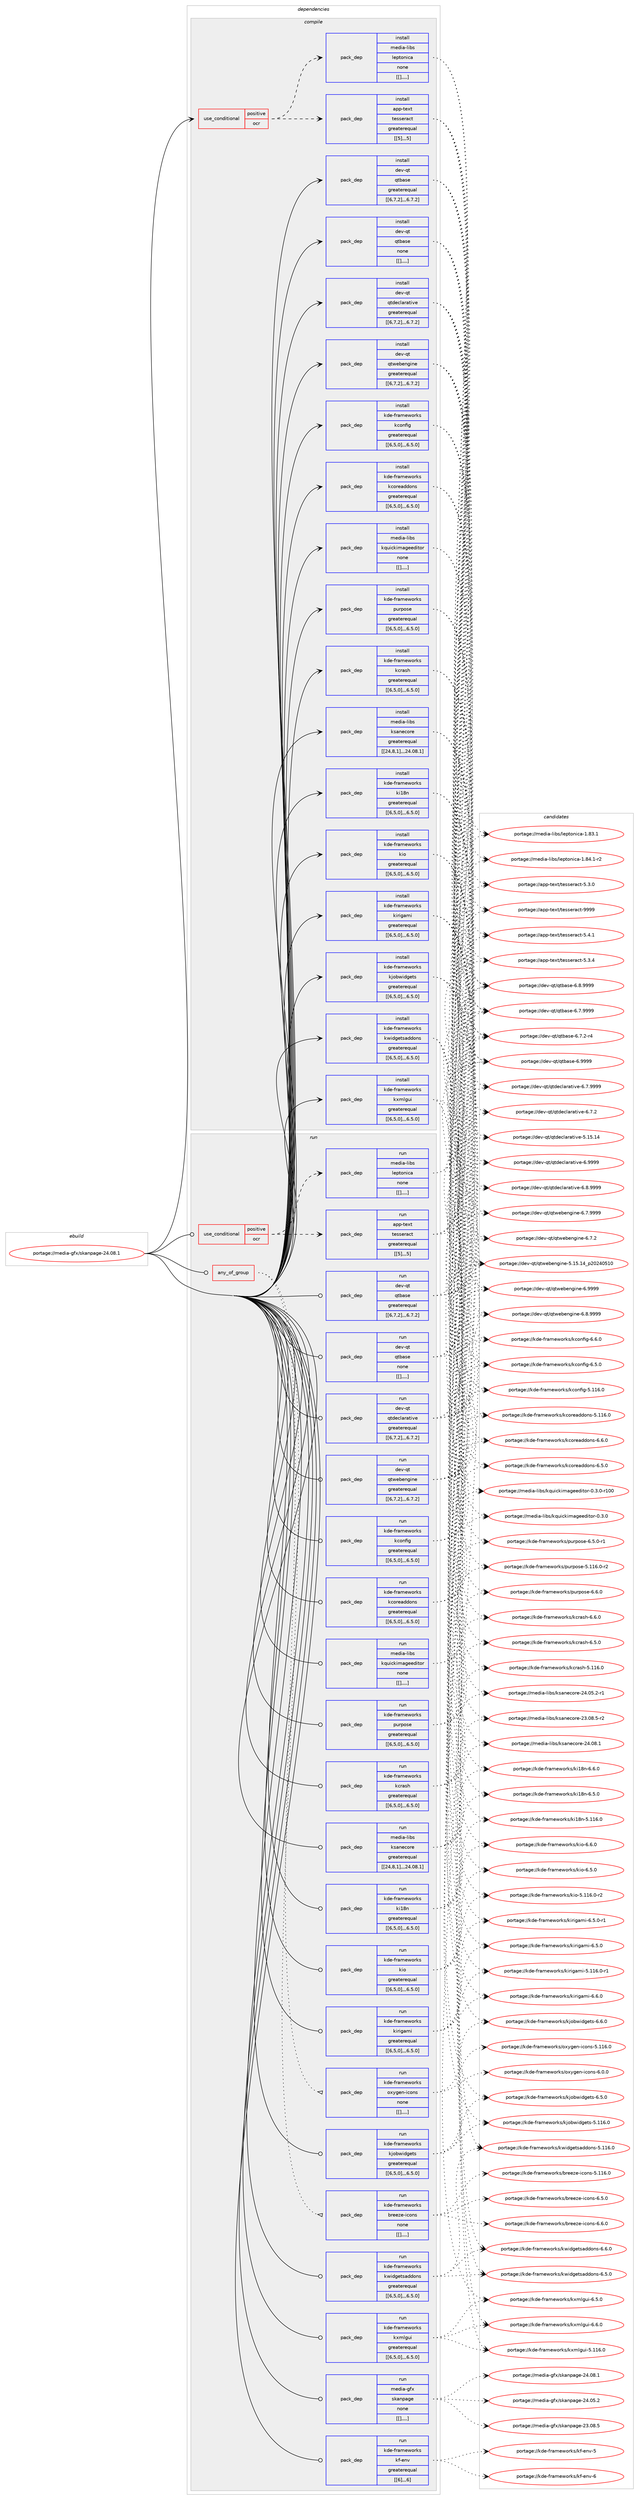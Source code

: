 digraph prolog {

# *************
# Graph options
# *************

newrank=true;
concentrate=true;
compound=true;
graph [rankdir=LR,fontname=Helvetica,fontsize=10,ranksep=1.5];#, ranksep=2.5, nodesep=0.2];
edge  [arrowhead=vee];
node  [fontname=Helvetica,fontsize=10];

# **********
# The ebuild
# **********

subgraph cluster_leftcol {
color=gray;
label=<<i>ebuild</i>>;
id [label="portage://media-gfx/skanpage-24.08.1", color=red, width=4, href="../media-gfx/skanpage-24.08.1.svg"];
}

# ****************
# The dependencies
# ****************

subgraph cluster_midcol {
color=gray;
label=<<i>dependencies</i>>;
subgraph cluster_compile {
fillcolor="#eeeeee";
style=filled;
label=<<i>compile</i>>;
subgraph cond77222 {
dependency309651 [label=<<TABLE BORDER="0" CELLBORDER="1" CELLSPACING="0" CELLPADDING="4"><TR><TD ROWSPAN="3" CELLPADDING="10">use_conditional</TD></TR><TR><TD>positive</TD></TR><TR><TD>ocr</TD></TR></TABLE>>, shape=none, color=red];
subgraph pack229910 {
dependency309652 [label=<<TABLE BORDER="0" CELLBORDER="1" CELLSPACING="0" CELLPADDING="4" WIDTH="220"><TR><TD ROWSPAN="6" CELLPADDING="30">pack_dep</TD></TR><TR><TD WIDTH="110">install</TD></TR><TR><TD>app-text</TD></TR><TR><TD>tesseract</TD></TR><TR><TD>greaterequal</TD></TR><TR><TD>[[5],,,5]</TD></TR></TABLE>>, shape=none, color=blue];
}
dependency309651:e -> dependency309652:w [weight=20,style="dashed",arrowhead="vee"];
subgraph pack229911 {
dependency309653 [label=<<TABLE BORDER="0" CELLBORDER="1" CELLSPACING="0" CELLPADDING="4" WIDTH="220"><TR><TD ROWSPAN="6" CELLPADDING="30">pack_dep</TD></TR><TR><TD WIDTH="110">install</TD></TR><TR><TD>media-libs</TD></TR><TR><TD>leptonica</TD></TR><TR><TD>none</TD></TR><TR><TD>[[],,,,]</TD></TR></TABLE>>, shape=none, color=blue];
}
dependency309651:e -> dependency309653:w [weight=20,style="dashed",arrowhead="vee"];
}
id:e -> dependency309651:w [weight=20,style="solid",arrowhead="vee"];
subgraph pack229912 {
dependency309654 [label=<<TABLE BORDER="0" CELLBORDER="1" CELLSPACING="0" CELLPADDING="4" WIDTH="220"><TR><TD ROWSPAN="6" CELLPADDING="30">pack_dep</TD></TR><TR><TD WIDTH="110">install</TD></TR><TR><TD>dev-qt</TD></TR><TR><TD>qtbase</TD></TR><TR><TD>greaterequal</TD></TR><TR><TD>[[6,7,2],,,6.7.2]</TD></TR></TABLE>>, shape=none, color=blue];
}
id:e -> dependency309654:w [weight=20,style="solid",arrowhead="vee"];
subgraph pack229913 {
dependency309655 [label=<<TABLE BORDER="0" CELLBORDER="1" CELLSPACING="0" CELLPADDING="4" WIDTH="220"><TR><TD ROWSPAN="6" CELLPADDING="30">pack_dep</TD></TR><TR><TD WIDTH="110">install</TD></TR><TR><TD>dev-qt</TD></TR><TR><TD>qtbase</TD></TR><TR><TD>none</TD></TR><TR><TD>[[],,,,]</TD></TR></TABLE>>, shape=none, color=blue];
}
id:e -> dependency309655:w [weight=20,style="solid",arrowhead="vee"];
subgraph pack229914 {
dependency309656 [label=<<TABLE BORDER="0" CELLBORDER="1" CELLSPACING="0" CELLPADDING="4" WIDTH="220"><TR><TD ROWSPAN="6" CELLPADDING="30">pack_dep</TD></TR><TR><TD WIDTH="110">install</TD></TR><TR><TD>dev-qt</TD></TR><TR><TD>qtdeclarative</TD></TR><TR><TD>greaterequal</TD></TR><TR><TD>[[6,7,2],,,6.7.2]</TD></TR></TABLE>>, shape=none, color=blue];
}
id:e -> dependency309656:w [weight=20,style="solid",arrowhead="vee"];
subgraph pack229915 {
dependency309657 [label=<<TABLE BORDER="0" CELLBORDER="1" CELLSPACING="0" CELLPADDING="4" WIDTH="220"><TR><TD ROWSPAN="6" CELLPADDING="30">pack_dep</TD></TR><TR><TD WIDTH="110">install</TD></TR><TR><TD>dev-qt</TD></TR><TR><TD>qtwebengine</TD></TR><TR><TD>greaterequal</TD></TR><TR><TD>[[6,7,2],,,6.7.2]</TD></TR></TABLE>>, shape=none, color=blue];
}
id:e -> dependency309657:w [weight=20,style="solid",arrowhead="vee"];
subgraph pack229916 {
dependency309658 [label=<<TABLE BORDER="0" CELLBORDER="1" CELLSPACING="0" CELLPADDING="4" WIDTH="220"><TR><TD ROWSPAN="6" CELLPADDING="30">pack_dep</TD></TR><TR><TD WIDTH="110">install</TD></TR><TR><TD>kde-frameworks</TD></TR><TR><TD>kconfig</TD></TR><TR><TD>greaterequal</TD></TR><TR><TD>[[6,5,0],,,6.5.0]</TD></TR></TABLE>>, shape=none, color=blue];
}
id:e -> dependency309658:w [weight=20,style="solid",arrowhead="vee"];
subgraph pack229917 {
dependency309659 [label=<<TABLE BORDER="0" CELLBORDER="1" CELLSPACING="0" CELLPADDING="4" WIDTH="220"><TR><TD ROWSPAN="6" CELLPADDING="30">pack_dep</TD></TR><TR><TD WIDTH="110">install</TD></TR><TR><TD>kde-frameworks</TD></TR><TR><TD>kcoreaddons</TD></TR><TR><TD>greaterequal</TD></TR><TR><TD>[[6,5,0],,,6.5.0]</TD></TR></TABLE>>, shape=none, color=blue];
}
id:e -> dependency309659:w [weight=20,style="solid",arrowhead="vee"];
subgraph pack229918 {
dependency309660 [label=<<TABLE BORDER="0" CELLBORDER="1" CELLSPACING="0" CELLPADDING="4" WIDTH="220"><TR><TD ROWSPAN="6" CELLPADDING="30">pack_dep</TD></TR><TR><TD WIDTH="110">install</TD></TR><TR><TD>kde-frameworks</TD></TR><TR><TD>kcrash</TD></TR><TR><TD>greaterequal</TD></TR><TR><TD>[[6,5,0],,,6.5.0]</TD></TR></TABLE>>, shape=none, color=blue];
}
id:e -> dependency309660:w [weight=20,style="solid",arrowhead="vee"];
subgraph pack229919 {
dependency309661 [label=<<TABLE BORDER="0" CELLBORDER="1" CELLSPACING="0" CELLPADDING="4" WIDTH="220"><TR><TD ROWSPAN="6" CELLPADDING="30">pack_dep</TD></TR><TR><TD WIDTH="110">install</TD></TR><TR><TD>kde-frameworks</TD></TR><TR><TD>ki18n</TD></TR><TR><TD>greaterequal</TD></TR><TR><TD>[[6,5,0],,,6.5.0]</TD></TR></TABLE>>, shape=none, color=blue];
}
id:e -> dependency309661:w [weight=20,style="solid",arrowhead="vee"];
subgraph pack229920 {
dependency309662 [label=<<TABLE BORDER="0" CELLBORDER="1" CELLSPACING="0" CELLPADDING="4" WIDTH="220"><TR><TD ROWSPAN="6" CELLPADDING="30">pack_dep</TD></TR><TR><TD WIDTH="110">install</TD></TR><TR><TD>kde-frameworks</TD></TR><TR><TD>kio</TD></TR><TR><TD>greaterequal</TD></TR><TR><TD>[[6,5,0],,,6.5.0]</TD></TR></TABLE>>, shape=none, color=blue];
}
id:e -> dependency309662:w [weight=20,style="solid",arrowhead="vee"];
subgraph pack229921 {
dependency309663 [label=<<TABLE BORDER="0" CELLBORDER="1" CELLSPACING="0" CELLPADDING="4" WIDTH="220"><TR><TD ROWSPAN="6" CELLPADDING="30">pack_dep</TD></TR><TR><TD WIDTH="110">install</TD></TR><TR><TD>kde-frameworks</TD></TR><TR><TD>kirigami</TD></TR><TR><TD>greaterequal</TD></TR><TR><TD>[[6,5,0],,,6.5.0]</TD></TR></TABLE>>, shape=none, color=blue];
}
id:e -> dependency309663:w [weight=20,style="solid",arrowhead="vee"];
subgraph pack229922 {
dependency309664 [label=<<TABLE BORDER="0" CELLBORDER="1" CELLSPACING="0" CELLPADDING="4" WIDTH="220"><TR><TD ROWSPAN="6" CELLPADDING="30">pack_dep</TD></TR><TR><TD WIDTH="110">install</TD></TR><TR><TD>kde-frameworks</TD></TR><TR><TD>kjobwidgets</TD></TR><TR><TD>greaterequal</TD></TR><TR><TD>[[6,5,0],,,6.5.0]</TD></TR></TABLE>>, shape=none, color=blue];
}
id:e -> dependency309664:w [weight=20,style="solid",arrowhead="vee"];
subgraph pack229923 {
dependency309665 [label=<<TABLE BORDER="0" CELLBORDER="1" CELLSPACING="0" CELLPADDING="4" WIDTH="220"><TR><TD ROWSPAN="6" CELLPADDING="30">pack_dep</TD></TR><TR><TD WIDTH="110">install</TD></TR><TR><TD>kde-frameworks</TD></TR><TR><TD>kwidgetsaddons</TD></TR><TR><TD>greaterequal</TD></TR><TR><TD>[[6,5,0],,,6.5.0]</TD></TR></TABLE>>, shape=none, color=blue];
}
id:e -> dependency309665:w [weight=20,style="solid",arrowhead="vee"];
subgraph pack229924 {
dependency309666 [label=<<TABLE BORDER="0" CELLBORDER="1" CELLSPACING="0" CELLPADDING="4" WIDTH="220"><TR><TD ROWSPAN="6" CELLPADDING="30">pack_dep</TD></TR><TR><TD WIDTH="110">install</TD></TR><TR><TD>kde-frameworks</TD></TR><TR><TD>kxmlgui</TD></TR><TR><TD>greaterequal</TD></TR><TR><TD>[[6,5,0],,,6.5.0]</TD></TR></TABLE>>, shape=none, color=blue];
}
id:e -> dependency309666:w [weight=20,style="solid",arrowhead="vee"];
subgraph pack229925 {
dependency309667 [label=<<TABLE BORDER="0" CELLBORDER="1" CELLSPACING="0" CELLPADDING="4" WIDTH="220"><TR><TD ROWSPAN="6" CELLPADDING="30">pack_dep</TD></TR><TR><TD WIDTH="110">install</TD></TR><TR><TD>kde-frameworks</TD></TR><TR><TD>purpose</TD></TR><TR><TD>greaterequal</TD></TR><TR><TD>[[6,5,0],,,6.5.0]</TD></TR></TABLE>>, shape=none, color=blue];
}
id:e -> dependency309667:w [weight=20,style="solid",arrowhead="vee"];
subgraph pack229926 {
dependency309668 [label=<<TABLE BORDER="0" CELLBORDER="1" CELLSPACING="0" CELLPADDING="4" WIDTH="220"><TR><TD ROWSPAN="6" CELLPADDING="30">pack_dep</TD></TR><TR><TD WIDTH="110">install</TD></TR><TR><TD>media-libs</TD></TR><TR><TD>kquickimageeditor</TD></TR><TR><TD>none</TD></TR><TR><TD>[[],,,,]</TD></TR></TABLE>>, shape=none, color=blue];
}
id:e -> dependency309668:w [weight=20,style="solid",arrowhead="vee"];
subgraph pack229927 {
dependency309669 [label=<<TABLE BORDER="0" CELLBORDER="1" CELLSPACING="0" CELLPADDING="4" WIDTH="220"><TR><TD ROWSPAN="6" CELLPADDING="30">pack_dep</TD></TR><TR><TD WIDTH="110">install</TD></TR><TR><TD>media-libs</TD></TR><TR><TD>ksanecore</TD></TR><TR><TD>greaterequal</TD></TR><TR><TD>[[24,8,1],,,24.08.1]</TD></TR></TABLE>>, shape=none, color=blue];
}
id:e -> dependency309669:w [weight=20,style="solid",arrowhead="vee"];
}
subgraph cluster_compileandrun {
fillcolor="#eeeeee";
style=filled;
label=<<i>compile and run</i>>;
}
subgraph cluster_run {
fillcolor="#eeeeee";
style=filled;
label=<<i>run</i>>;
subgraph any2356 {
dependency309670 [label=<<TABLE BORDER="0" CELLBORDER="1" CELLSPACING="0" CELLPADDING="4"><TR><TD CELLPADDING="10">any_of_group</TD></TR></TABLE>>, shape=none, color=red];subgraph pack229928 {
dependency309671 [label=<<TABLE BORDER="0" CELLBORDER="1" CELLSPACING="0" CELLPADDING="4" WIDTH="220"><TR><TD ROWSPAN="6" CELLPADDING="30">pack_dep</TD></TR><TR><TD WIDTH="110">run</TD></TR><TR><TD>kde-frameworks</TD></TR><TR><TD>breeze-icons</TD></TR><TR><TD>none</TD></TR><TR><TD>[[],,,,]</TD></TR></TABLE>>, shape=none, color=blue];
}
dependency309670:e -> dependency309671:w [weight=20,style="dotted",arrowhead="oinv"];
subgraph pack229929 {
dependency309672 [label=<<TABLE BORDER="0" CELLBORDER="1" CELLSPACING="0" CELLPADDING="4" WIDTH="220"><TR><TD ROWSPAN="6" CELLPADDING="30">pack_dep</TD></TR><TR><TD WIDTH="110">run</TD></TR><TR><TD>kde-frameworks</TD></TR><TR><TD>oxygen-icons</TD></TR><TR><TD>none</TD></TR><TR><TD>[[],,,,]</TD></TR></TABLE>>, shape=none, color=blue];
}
dependency309670:e -> dependency309672:w [weight=20,style="dotted",arrowhead="oinv"];
}
id:e -> dependency309670:w [weight=20,style="solid",arrowhead="odot"];
subgraph cond77223 {
dependency309673 [label=<<TABLE BORDER="0" CELLBORDER="1" CELLSPACING="0" CELLPADDING="4"><TR><TD ROWSPAN="3" CELLPADDING="10">use_conditional</TD></TR><TR><TD>positive</TD></TR><TR><TD>ocr</TD></TR></TABLE>>, shape=none, color=red];
subgraph pack229930 {
dependency309674 [label=<<TABLE BORDER="0" CELLBORDER="1" CELLSPACING="0" CELLPADDING="4" WIDTH="220"><TR><TD ROWSPAN="6" CELLPADDING="30">pack_dep</TD></TR><TR><TD WIDTH="110">run</TD></TR><TR><TD>app-text</TD></TR><TR><TD>tesseract</TD></TR><TR><TD>greaterequal</TD></TR><TR><TD>[[5],,,5]</TD></TR></TABLE>>, shape=none, color=blue];
}
dependency309673:e -> dependency309674:w [weight=20,style="dashed",arrowhead="vee"];
subgraph pack229931 {
dependency309675 [label=<<TABLE BORDER="0" CELLBORDER="1" CELLSPACING="0" CELLPADDING="4" WIDTH="220"><TR><TD ROWSPAN="6" CELLPADDING="30">pack_dep</TD></TR><TR><TD WIDTH="110">run</TD></TR><TR><TD>media-libs</TD></TR><TR><TD>leptonica</TD></TR><TR><TD>none</TD></TR><TR><TD>[[],,,,]</TD></TR></TABLE>>, shape=none, color=blue];
}
dependency309673:e -> dependency309675:w [weight=20,style="dashed",arrowhead="vee"];
}
id:e -> dependency309673:w [weight=20,style="solid",arrowhead="odot"];
subgraph pack229932 {
dependency309676 [label=<<TABLE BORDER="0" CELLBORDER="1" CELLSPACING="0" CELLPADDING="4" WIDTH="220"><TR><TD ROWSPAN="6" CELLPADDING="30">pack_dep</TD></TR><TR><TD WIDTH="110">run</TD></TR><TR><TD>dev-qt</TD></TR><TR><TD>qtbase</TD></TR><TR><TD>greaterequal</TD></TR><TR><TD>[[6,7,2],,,6.7.2]</TD></TR></TABLE>>, shape=none, color=blue];
}
id:e -> dependency309676:w [weight=20,style="solid",arrowhead="odot"];
subgraph pack229933 {
dependency309677 [label=<<TABLE BORDER="0" CELLBORDER="1" CELLSPACING="0" CELLPADDING="4" WIDTH="220"><TR><TD ROWSPAN="6" CELLPADDING="30">pack_dep</TD></TR><TR><TD WIDTH="110">run</TD></TR><TR><TD>dev-qt</TD></TR><TR><TD>qtbase</TD></TR><TR><TD>none</TD></TR><TR><TD>[[],,,,]</TD></TR></TABLE>>, shape=none, color=blue];
}
id:e -> dependency309677:w [weight=20,style="solid",arrowhead="odot"];
subgraph pack229934 {
dependency309678 [label=<<TABLE BORDER="0" CELLBORDER="1" CELLSPACING="0" CELLPADDING="4" WIDTH="220"><TR><TD ROWSPAN="6" CELLPADDING="30">pack_dep</TD></TR><TR><TD WIDTH="110">run</TD></TR><TR><TD>dev-qt</TD></TR><TR><TD>qtdeclarative</TD></TR><TR><TD>greaterequal</TD></TR><TR><TD>[[6,7,2],,,6.7.2]</TD></TR></TABLE>>, shape=none, color=blue];
}
id:e -> dependency309678:w [weight=20,style="solid",arrowhead="odot"];
subgraph pack229935 {
dependency309679 [label=<<TABLE BORDER="0" CELLBORDER="1" CELLSPACING="0" CELLPADDING="4" WIDTH="220"><TR><TD ROWSPAN="6" CELLPADDING="30">pack_dep</TD></TR><TR><TD WIDTH="110">run</TD></TR><TR><TD>dev-qt</TD></TR><TR><TD>qtwebengine</TD></TR><TR><TD>greaterequal</TD></TR><TR><TD>[[6,7,2],,,6.7.2]</TD></TR></TABLE>>, shape=none, color=blue];
}
id:e -> dependency309679:w [weight=20,style="solid",arrowhead="odot"];
subgraph pack229936 {
dependency309680 [label=<<TABLE BORDER="0" CELLBORDER="1" CELLSPACING="0" CELLPADDING="4" WIDTH="220"><TR><TD ROWSPAN="6" CELLPADDING="30">pack_dep</TD></TR><TR><TD WIDTH="110">run</TD></TR><TR><TD>kde-frameworks</TD></TR><TR><TD>kconfig</TD></TR><TR><TD>greaterequal</TD></TR><TR><TD>[[6,5,0],,,6.5.0]</TD></TR></TABLE>>, shape=none, color=blue];
}
id:e -> dependency309680:w [weight=20,style="solid",arrowhead="odot"];
subgraph pack229937 {
dependency309681 [label=<<TABLE BORDER="0" CELLBORDER="1" CELLSPACING="0" CELLPADDING="4" WIDTH="220"><TR><TD ROWSPAN="6" CELLPADDING="30">pack_dep</TD></TR><TR><TD WIDTH="110">run</TD></TR><TR><TD>kde-frameworks</TD></TR><TR><TD>kcoreaddons</TD></TR><TR><TD>greaterequal</TD></TR><TR><TD>[[6,5,0],,,6.5.0]</TD></TR></TABLE>>, shape=none, color=blue];
}
id:e -> dependency309681:w [weight=20,style="solid",arrowhead="odot"];
subgraph pack229938 {
dependency309682 [label=<<TABLE BORDER="0" CELLBORDER="1" CELLSPACING="0" CELLPADDING="4" WIDTH="220"><TR><TD ROWSPAN="6" CELLPADDING="30">pack_dep</TD></TR><TR><TD WIDTH="110">run</TD></TR><TR><TD>kde-frameworks</TD></TR><TR><TD>kcrash</TD></TR><TR><TD>greaterequal</TD></TR><TR><TD>[[6,5,0],,,6.5.0]</TD></TR></TABLE>>, shape=none, color=blue];
}
id:e -> dependency309682:w [weight=20,style="solid",arrowhead="odot"];
subgraph pack229939 {
dependency309683 [label=<<TABLE BORDER="0" CELLBORDER="1" CELLSPACING="0" CELLPADDING="4" WIDTH="220"><TR><TD ROWSPAN="6" CELLPADDING="30">pack_dep</TD></TR><TR><TD WIDTH="110">run</TD></TR><TR><TD>kde-frameworks</TD></TR><TR><TD>kf-env</TD></TR><TR><TD>greaterequal</TD></TR><TR><TD>[[6],,,6]</TD></TR></TABLE>>, shape=none, color=blue];
}
id:e -> dependency309683:w [weight=20,style="solid",arrowhead="odot"];
subgraph pack229940 {
dependency309684 [label=<<TABLE BORDER="0" CELLBORDER="1" CELLSPACING="0" CELLPADDING="4" WIDTH="220"><TR><TD ROWSPAN="6" CELLPADDING="30">pack_dep</TD></TR><TR><TD WIDTH="110">run</TD></TR><TR><TD>kde-frameworks</TD></TR><TR><TD>ki18n</TD></TR><TR><TD>greaterequal</TD></TR><TR><TD>[[6,5,0],,,6.5.0]</TD></TR></TABLE>>, shape=none, color=blue];
}
id:e -> dependency309684:w [weight=20,style="solid",arrowhead="odot"];
subgraph pack229941 {
dependency309685 [label=<<TABLE BORDER="0" CELLBORDER="1" CELLSPACING="0" CELLPADDING="4" WIDTH="220"><TR><TD ROWSPAN="6" CELLPADDING="30">pack_dep</TD></TR><TR><TD WIDTH="110">run</TD></TR><TR><TD>kde-frameworks</TD></TR><TR><TD>kio</TD></TR><TR><TD>greaterequal</TD></TR><TR><TD>[[6,5,0],,,6.5.0]</TD></TR></TABLE>>, shape=none, color=blue];
}
id:e -> dependency309685:w [weight=20,style="solid",arrowhead="odot"];
subgraph pack229942 {
dependency309686 [label=<<TABLE BORDER="0" CELLBORDER="1" CELLSPACING="0" CELLPADDING="4" WIDTH="220"><TR><TD ROWSPAN="6" CELLPADDING="30">pack_dep</TD></TR><TR><TD WIDTH="110">run</TD></TR><TR><TD>kde-frameworks</TD></TR><TR><TD>kirigami</TD></TR><TR><TD>greaterequal</TD></TR><TR><TD>[[6,5,0],,,6.5.0]</TD></TR></TABLE>>, shape=none, color=blue];
}
id:e -> dependency309686:w [weight=20,style="solid",arrowhead="odot"];
subgraph pack229943 {
dependency309687 [label=<<TABLE BORDER="0" CELLBORDER="1" CELLSPACING="0" CELLPADDING="4" WIDTH="220"><TR><TD ROWSPAN="6" CELLPADDING="30">pack_dep</TD></TR><TR><TD WIDTH="110">run</TD></TR><TR><TD>kde-frameworks</TD></TR><TR><TD>kjobwidgets</TD></TR><TR><TD>greaterequal</TD></TR><TR><TD>[[6,5,0],,,6.5.0]</TD></TR></TABLE>>, shape=none, color=blue];
}
id:e -> dependency309687:w [weight=20,style="solid",arrowhead="odot"];
subgraph pack229944 {
dependency309688 [label=<<TABLE BORDER="0" CELLBORDER="1" CELLSPACING="0" CELLPADDING="4" WIDTH="220"><TR><TD ROWSPAN="6" CELLPADDING="30">pack_dep</TD></TR><TR><TD WIDTH="110">run</TD></TR><TR><TD>kde-frameworks</TD></TR><TR><TD>kwidgetsaddons</TD></TR><TR><TD>greaterequal</TD></TR><TR><TD>[[6,5,0],,,6.5.0]</TD></TR></TABLE>>, shape=none, color=blue];
}
id:e -> dependency309688:w [weight=20,style="solid",arrowhead="odot"];
subgraph pack229945 {
dependency309689 [label=<<TABLE BORDER="0" CELLBORDER="1" CELLSPACING="0" CELLPADDING="4" WIDTH="220"><TR><TD ROWSPAN="6" CELLPADDING="30">pack_dep</TD></TR><TR><TD WIDTH="110">run</TD></TR><TR><TD>kde-frameworks</TD></TR><TR><TD>kxmlgui</TD></TR><TR><TD>greaterequal</TD></TR><TR><TD>[[6,5,0],,,6.5.0]</TD></TR></TABLE>>, shape=none, color=blue];
}
id:e -> dependency309689:w [weight=20,style="solid",arrowhead="odot"];
subgraph pack229946 {
dependency309690 [label=<<TABLE BORDER="0" CELLBORDER="1" CELLSPACING="0" CELLPADDING="4" WIDTH="220"><TR><TD ROWSPAN="6" CELLPADDING="30">pack_dep</TD></TR><TR><TD WIDTH="110">run</TD></TR><TR><TD>kde-frameworks</TD></TR><TR><TD>purpose</TD></TR><TR><TD>greaterequal</TD></TR><TR><TD>[[6,5,0],,,6.5.0]</TD></TR></TABLE>>, shape=none, color=blue];
}
id:e -> dependency309690:w [weight=20,style="solid",arrowhead="odot"];
subgraph pack229947 {
dependency309691 [label=<<TABLE BORDER="0" CELLBORDER="1" CELLSPACING="0" CELLPADDING="4" WIDTH="220"><TR><TD ROWSPAN="6" CELLPADDING="30">pack_dep</TD></TR><TR><TD WIDTH="110">run</TD></TR><TR><TD>media-libs</TD></TR><TR><TD>kquickimageeditor</TD></TR><TR><TD>none</TD></TR><TR><TD>[[],,,,]</TD></TR></TABLE>>, shape=none, color=blue];
}
id:e -> dependency309691:w [weight=20,style="solid",arrowhead="odot"];
subgraph pack229948 {
dependency309692 [label=<<TABLE BORDER="0" CELLBORDER="1" CELLSPACING="0" CELLPADDING="4" WIDTH="220"><TR><TD ROWSPAN="6" CELLPADDING="30">pack_dep</TD></TR><TR><TD WIDTH="110">run</TD></TR><TR><TD>media-libs</TD></TR><TR><TD>ksanecore</TD></TR><TR><TD>greaterequal</TD></TR><TR><TD>[[24,8,1],,,24.08.1]</TD></TR></TABLE>>, shape=none, color=blue];
}
id:e -> dependency309692:w [weight=20,style="solid",arrowhead="odot"];
subgraph pack229949 {
dependency309693 [label=<<TABLE BORDER="0" CELLBORDER="1" CELLSPACING="0" CELLPADDING="4" WIDTH="220"><TR><TD ROWSPAN="6" CELLPADDING="30">pack_dep</TD></TR><TR><TD WIDTH="110">run</TD></TR><TR><TD>media-gfx</TD></TR><TR><TD>skanpage</TD></TR><TR><TD>none</TD></TR><TR><TD>[[],,,,]</TD></TR></TABLE>>, shape=none, color=blue];
}
id:e -> dependency309693:w [weight=20,style="solid",arrowhead="odot"];
}
}

# **************
# The candidates
# **************

subgraph cluster_choices {
rank=same;
color=gray;
label=<<i>candidates</i>>;

subgraph choice229910 {
color=black;
nodesep=1;
choice97112112451161011201164711610111511510111497991164557575757 [label="portage://app-text/tesseract-9999", color=red, width=4,href="../app-text/tesseract-9999.svg"];
choice9711211245116101120116471161011151151011149799116455346524649 [label="portage://app-text/tesseract-5.4.1", color=red, width=4,href="../app-text/tesseract-5.4.1.svg"];
choice9711211245116101120116471161011151151011149799116455346514652 [label="portage://app-text/tesseract-5.3.4", color=red, width=4,href="../app-text/tesseract-5.3.4.svg"];
choice9711211245116101120116471161011151151011149799116455346514648 [label="portage://app-text/tesseract-5.3.0", color=red, width=4,href="../app-text/tesseract-5.3.0.svg"];
dependency309652:e -> choice97112112451161011201164711610111511510111497991164557575757:w [style=dotted,weight="100"];
dependency309652:e -> choice9711211245116101120116471161011151151011149799116455346524649:w [style=dotted,weight="100"];
dependency309652:e -> choice9711211245116101120116471161011151151011149799116455346514652:w [style=dotted,weight="100"];
dependency309652:e -> choice9711211245116101120116471161011151151011149799116455346514648:w [style=dotted,weight="100"];
}
subgraph choice229911 {
color=black;
nodesep=1;
choice109101100105974510810598115471081011121161111101059997454946565246494511450 [label="portage://media-libs/leptonica-1.84.1-r2", color=red, width=4,href="../media-libs/leptonica-1.84.1-r2.svg"];
choice10910110010597451081059811547108101112116111110105999745494656514649 [label="portage://media-libs/leptonica-1.83.1", color=red, width=4,href="../media-libs/leptonica-1.83.1.svg"];
dependency309653:e -> choice109101100105974510810598115471081011121161111101059997454946565246494511450:w [style=dotted,weight="100"];
dependency309653:e -> choice10910110010597451081059811547108101112116111110105999745494656514649:w [style=dotted,weight="100"];
}
subgraph choice229912 {
color=black;
nodesep=1;
choice1001011184511311647113116989711510145544657575757 [label="portage://dev-qt/qtbase-6.9999", color=red, width=4,href="../dev-qt/qtbase-6.9999.svg"];
choice10010111845113116471131169897115101455446564657575757 [label="portage://dev-qt/qtbase-6.8.9999", color=red, width=4,href="../dev-qt/qtbase-6.8.9999.svg"];
choice10010111845113116471131169897115101455446554657575757 [label="portage://dev-qt/qtbase-6.7.9999", color=red, width=4,href="../dev-qt/qtbase-6.7.9999.svg"];
choice100101118451131164711311698971151014554465546504511452 [label="portage://dev-qt/qtbase-6.7.2-r4", color=red, width=4,href="../dev-qt/qtbase-6.7.2-r4.svg"];
dependency309654:e -> choice1001011184511311647113116989711510145544657575757:w [style=dotted,weight="100"];
dependency309654:e -> choice10010111845113116471131169897115101455446564657575757:w [style=dotted,weight="100"];
dependency309654:e -> choice10010111845113116471131169897115101455446554657575757:w [style=dotted,weight="100"];
dependency309654:e -> choice100101118451131164711311698971151014554465546504511452:w [style=dotted,weight="100"];
}
subgraph choice229913 {
color=black;
nodesep=1;
choice1001011184511311647113116989711510145544657575757 [label="portage://dev-qt/qtbase-6.9999", color=red, width=4,href="../dev-qt/qtbase-6.9999.svg"];
choice10010111845113116471131169897115101455446564657575757 [label="portage://dev-qt/qtbase-6.8.9999", color=red, width=4,href="../dev-qt/qtbase-6.8.9999.svg"];
choice10010111845113116471131169897115101455446554657575757 [label="portage://dev-qt/qtbase-6.7.9999", color=red, width=4,href="../dev-qt/qtbase-6.7.9999.svg"];
choice100101118451131164711311698971151014554465546504511452 [label="portage://dev-qt/qtbase-6.7.2-r4", color=red, width=4,href="../dev-qt/qtbase-6.7.2-r4.svg"];
dependency309655:e -> choice1001011184511311647113116989711510145544657575757:w [style=dotted,weight="100"];
dependency309655:e -> choice10010111845113116471131169897115101455446564657575757:w [style=dotted,weight="100"];
dependency309655:e -> choice10010111845113116471131169897115101455446554657575757:w [style=dotted,weight="100"];
dependency309655:e -> choice100101118451131164711311698971151014554465546504511452:w [style=dotted,weight="100"];
}
subgraph choice229914 {
color=black;
nodesep=1;
choice100101118451131164711311610010199108971149711610511810145544657575757 [label="portage://dev-qt/qtdeclarative-6.9999", color=red, width=4,href="../dev-qt/qtdeclarative-6.9999.svg"];
choice1001011184511311647113116100101991089711497116105118101455446564657575757 [label="portage://dev-qt/qtdeclarative-6.8.9999", color=red, width=4,href="../dev-qt/qtdeclarative-6.8.9999.svg"];
choice1001011184511311647113116100101991089711497116105118101455446554657575757 [label="portage://dev-qt/qtdeclarative-6.7.9999", color=red, width=4,href="../dev-qt/qtdeclarative-6.7.9999.svg"];
choice1001011184511311647113116100101991089711497116105118101455446554650 [label="portage://dev-qt/qtdeclarative-6.7.2", color=red, width=4,href="../dev-qt/qtdeclarative-6.7.2.svg"];
choice10010111845113116471131161001019910897114971161051181014553464953464952 [label="portage://dev-qt/qtdeclarative-5.15.14", color=red, width=4,href="../dev-qt/qtdeclarative-5.15.14.svg"];
dependency309656:e -> choice100101118451131164711311610010199108971149711610511810145544657575757:w [style=dotted,weight="100"];
dependency309656:e -> choice1001011184511311647113116100101991089711497116105118101455446564657575757:w [style=dotted,weight="100"];
dependency309656:e -> choice1001011184511311647113116100101991089711497116105118101455446554657575757:w [style=dotted,weight="100"];
dependency309656:e -> choice1001011184511311647113116100101991089711497116105118101455446554650:w [style=dotted,weight="100"];
dependency309656:e -> choice10010111845113116471131161001019910897114971161051181014553464953464952:w [style=dotted,weight="100"];
}
subgraph choice229915 {
color=black;
nodesep=1;
choice10010111845113116471131161191019810111010310511010145544657575757 [label="portage://dev-qt/qtwebengine-6.9999", color=red, width=4,href="../dev-qt/qtwebengine-6.9999.svg"];
choice100101118451131164711311611910198101110103105110101455446564657575757 [label="portage://dev-qt/qtwebengine-6.8.9999", color=red, width=4,href="../dev-qt/qtwebengine-6.8.9999.svg"];
choice100101118451131164711311611910198101110103105110101455446554657575757 [label="portage://dev-qt/qtwebengine-6.7.9999", color=red, width=4,href="../dev-qt/qtwebengine-6.7.9999.svg"];
choice100101118451131164711311611910198101110103105110101455446554650 [label="portage://dev-qt/qtwebengine-6.7.2", color=red, width=4,href="../dev-qt/qtwebengine-6.7.2.svg"];
choice1001011184511311647113116119101981011101031051101014553464953464952951125048505248534948 [label="portage://dev-qt/qtwebengine-5.15.14_p20240510", color=red, width=4,href="../dev-qt/qtwebengine-5.15.14_p20240510.svg"];
dependency309657:e -> choice10010111845113116471131161191019810111010310511010145544657575757:w [style=dotted,weight="100"];
dependency309657:e -> choice100101118451131164711311611910198101110103105110101455446564657575757:w [style=dotted,weight="100"];
dependency309657:e -> choice100101118451131164711311611910198101110103105110101455446554657575757:w [style=dotted,weight="100"];
dependency309657:e -> choice100101118451131164711311611910198101110103105110101455446554650:w [style=dotted,weight="100"];
dependency309657:e -> choice1001011184511311647113116119101981011101031051101014553464953464952951125048505248534948:w [style=dotted,weight="100"];
}
subgraph choice229916 {
color=black;
nodesep=1;
choice10710010145102114971091011191111141071154710799111110102105103455446544648 [label="portage://kde-frameworks/kconfig-6.6.0", color=red, width=4,href="../kde-frameworks/kconfig-6.6.0.svg"];
choice10710010145102114971091011191111141071154710799111110102105103455446534648 [label="portage://kde-frameworks/kconfig-6.5.0", color=red, width=4,href="../kde-frameworks/kconfig-6.5.0.svg"];
choice107100101451021149710910111911111410711547107991111101021051034553464949544648 [label="portage://kde-frameworks/kconfig-5.116.0", color=red, width=4,href="../kde-frameworks/kconfig-5.116.0.svg"];
dependency309658:e -> choice10710010145102114971091011191111141071154710799111110102105103455446544648:w [style=dotted,weight="100"];
dependency309658:e -> choice10710010145102114971091011191111141071154710799111110102105103455446534648:w [style=dotted,weight="100"];
dependency309658:e -> choice107100101451021149710910111911111410711547107991111101021051034553464949544648:w [style=dotted,weight="100"];
}
subgraph choice229917 {
color=black;
nodesep=1;
choice1071001014510211497109101119111114107115471079911111410197100100111110115455446544648 [label="portage://kde-frameworks/kcoreaddons-6.6.0", color=red, width=4,href="../kde-frameworks/kcoreaddons-6.6.0.svg"];
choice1071001014510211497109101119111114107115471079911111410197100100111110115455446534648 [label="portage://kde-frameworks/kcoreaddons-6.5.0", color=red, width=4,href="../kde-frameworks/kcoreaddons-6.5.0.svg"];
choice10710010145102114971091011191111141071154710799111114101971001001111101154553464949544648 [label="portage://kde-frameworks/kcoreaddons-5.116.0", color=red, width=4,href="../kde-frameworks/kcoreaddons-5.116.0.svg"];
dependency309659:e -> choice1071001014510211497109101119111114107115471079911111410197100100111110115455446544648:w [style=dotted,weight="100"];
dependency309659:e -> choice1071001014510211497109101119111114107115471079911111410197100100111110115455446534648:w [style=dotted,weight="100"];
dependency309659:e -> choice10710010145102114971091011191111141071154710799111114101971001001111101154553464949544648:w [style=dotted,weight="100"];
}
subgraph choice229918 {
color=black;
nodesep=1;
choice1071001014510211497109101119111114107115471079911497115104455446544648 [label="portage://kde-frameworks/kcrash-6.6.0", color=red, width=4,href="../kde-frameworks/kcrash-6.6.0.svg"];
choice1071001014510211497109101119111114107115471079911497115104455446534648 [label="portage://kde-frameworks/kcrash-6.5.0", color=red, width=4,href="../kde-frameworks/kcrash-6.5.0.svg"];
choice10710010145102114971091011191111141071154710799114971151044553464949544648 [label="portage://kde-frameworks/kcrash-5.116.0", color=red, width=4,href="../kde-frameworks/kcrash-5.116.0.svg"];
dependency309660:e -> choice1071001014510211497109101119111114107115471079911497115104455446544648:w [style=dotted,weight="100"];
dependency309660:e -> choice1071001014510211497109101119111114107115471079911497115104455446534648:w [style=dotted,weight="100"];
dependency309660:e -> choice10710010145102114971091011191111141071154710799114971151044553464949544648:w [style=dotted,weight="100"];
}
subgraph choice229919 {
color=black;
nodesep=1;
choice1071001014510211497109101119111114107115471071054956110455446544648 [label="portage://kde-frameworks/ki18n-6.6.0", color=red, width=4,href="../kde-frameworks/ki18n-6.6.0.svg"];
choice1071001014510211497109101119111114107115471071054956110455446534648 [label="portage://kde-frameworks/ki18n-6.5.0", color=red, width=4,href="../kde-frameworks/ki18n-6.5.0.svg"];
choice10710010145102114971091011191111141071154710710549561104553464949544648 [label="portage://kde-frameworks/ki18n-5.116.0", color=red, width=4,href="../kde-frameworks/ki18n-5.116.0.svg"];
dependency309661:e -> choice1071001014510211497109101119111114107115471071054956110455446544648:w [style=dotted,weight="100"];
dependency309661:e -> choice1071001014510211497109101119111114107115471071054956110455446534648:w [style=dotted,weight="100"];
dependency309661:e -> choice10710010145102114971091011191111141071154710710549561104553464949544648:w [style=dotted,weight="100"];
}
subgraph choice229920 {
color=black;
nodesep=1;
choice107100101451021149710910111911111410711547107105111455446544648 [label="portage://kde-frameworks/kio-6.6.0", color=red, width=4,href="../kde-frameworks/kio-6.6.0.svg"];
choice107100101451021149710910111911111410711547107105111455446534648 [label="portage://kde-frameworks/kio-6.5.0", color=red, width=4,href="../kde-frameworks/kio-6.5.0.svg"];
choice10710010145102114971091011191111141071154710710511145534649495446484511450 [label="portage://kde-frameworks/kio-5.116.0-r2", color=red, width=4,href="../kde-frameworks/kio-5.116.0-r2.svg"];
dependency309662:e -> choice107100101451021149710910111911111410711547107105111455446544648:w [style=dotted,weight="100"];
dependency309662:e -> choice107100101451021149710910111911111410711547107105111455446534648:w [style=dotted,weight="100"];
dependency309662:e -> choice10710010145102114971091011191111141071154710710511145534649495446484511450:w [style=dotted,weight="100"];
}
subgraph choice229921 {
color=black;
nodesep=1;
choice10710010145102114971091011191111141071154710710511410510397109105455446544648 [label="portage://kde-frameworks/kirigami-6.6.0", color=red, width=4,href="../kde-frameworks/kirigami-6.6.0.svg"];
choice107100101451021149710910111911111410711547107105114105103971091054554465346484511449 [label="portage://kde-frameworks/kirigami-6.5.0-r1", color=red, width=4,href="../kde-frameworks/kirigami-6.5.0-r1.svg"];
choice10710010145102114971091011191111141071154710710511410510397109105455446534648 [label="portage://kde-frameworks/kirigami-6.5.0", color=red, width=4,href="../kde-frameworks/kirigami-6.5.0.svg"];
choice1071001014510211497109101119111114107115471071051141051039710910545534649495446484511449 [label="portage://kde-frameworks/kirigami-5.116.0-r1", color=red, width=4,href="../kde-frameworks/kirigami-5.116.0-r1.svg"];
dependency309663:e -> choice10710010145102114971091011191111141071154710710511410510397109105455446544648:w [style=dotted,weight="100"];
dependency309663:e -> choice107100101451021149710910111911111410711547107105114105103971091054554465346484511449:w [style=dotted,weight="100"];
dependency309663:e -> choice10710010145102114971091011191111141071154710710511410510397109105455446534648:w [style=dotted,weight="100"];
dependency309663:e -> choice1071001014510211497109101119111114107115471071051141051039710910545534649495446484511449:w [style=dotted,weight="100"];
}
subgraph choice229922 {
color=black;
nodesep=1;
choice10710010145102114971091011191111141071154710710611198119105100103101116115455446544648 [label="portage://kde-frameworks/kjobwidgets-6.6.0", color=red, width=4,href="../kde-frameworks/kjobwidgets-6.6.0.svg"];
choice10710010145102114971091011191111141071154710710611198119105100103101116115455446534648 [label="portage://kde-frameworks/kjobwidgets-6.5.0", color=red, width=4,href="../kde-frameworks/kjobwidgets-6.5.0.svg"];
choice107100101451021149710910111911111410711547107106111981191051001031011161154553464949544648 [label="portage://kde-frameworks/kjobwidgets-5.116.0", color=red, width=4,href="../kde-frameworks/kjobwidgets-5.116.0.svg"];
dependency309664:e -> choice10710010145102114971091011191111141071154710710611198119105100103101116115455446544648:w [style=dotted,weight="100"];
dependency309664:e -> choice10710010145102114971091011191111141071154710710611198119105100103101116115455446534648:w [style=dotted,weight="100"];
dependency309664:e -> choice107100101451021149710910111911111410711547107106111981191051001031011161154553464949544648:w [style=dotted,weight="100"];
}
subgraph choice229923 {
color=black;
nodesep=1;
choice10710010145102114971091011191111141071154710711910510010310111611597100100111110115455446544648 [label="portage://kde-frameworks/kwidgetsaddons-6.6.0", color=red, width=4,href="../kde-frameworks/kwidgetsaddons-6.6.0.svg"];
choice10710010145102114971091011191111141071154710711910510010310111611597100100111110115455446534648 [label="portage://kde-frameworks/kwidgetsaddons-6.5.0", color=red, width=4,href="../kde-frameworks/kwidgetsaddons-6.5.0.svg"];
choice107100101451021149710910111911111410711547107119105100103101116115971001001111101154553464949544648 [label="portage://kde-frameworks/kwidgetsaddons-5.116.0", color=red, width=4,href="../kde-frameworks/kwidgetsaddons-5.116.0.svg"];
dependency309665:e -> choice10710010145102114971091011191111141071154710711910510010310111611597100100111110115455446544648:w [style=dotted,weight="100"];
dependency309665:e -> choice10710010145102114971091011191111141071154710711910510010310111611597100100111110115455446534648:w [style=dotted,weight="100"];
dependency309665:e -> choice107100101451021149710910111911111410711547107119105100103101116115971001001111101154553464949544648:w [style=dotted,weight="100"];
}
subgraph choice229924 {
color=black;
nodesep=1;
choice107100101451021149710910111911111410711547107120109108103117105455446544648 [label="portage://kde-frameworks/kxmlgui-6.6.0", color=red, width=4,href="../kde-frameworks/kxmlgui-6.6.0.svg"];
choice107100101451021149710910111911111410711547107120109108103117105455446534648 [label="portage://kde-frameworks/kxmlgui-6.5.0", color=red, width=4,href="../kde-frameworks/kxmlgui-6.5.0.svg"];
choice1071001014510211497109101119111114107115471071201091081031171054553464949544648 [label="portage://kde-frameworks/kxmlgui-5.116.0", color=red, width=4,href="../kde-frameworks/kxmlgui-5.116.0.svg"];
dependency309666:e -> choice107100101451021149710910111911111410711547107120109108103117105455446544648:w [style=dotted,weight="100"];
dependency309666:e -> choice107100101451021149710910111911111410711547107120109108103117105455446534648:w [style=dotted,weight="100"];
dependency309666:e -> choice1071001014510211497109101119111114107115471071201091081031171054553464949544648:w [style=dotted,weight="100"];
}
subgraph choice229925 {
color=black;
nodesep=1;
choice107100101451021149710910111911111410711547112117114112111115101455446544648 [label="portage://kde-frameworks/purpose-6.6.0", color=red, width=4,href="../kde-frameworks/purpose-6.6.0.svg"];
choice1071001014510211497109101119111114107115471121171141121111151014554465346484511449 [label="portage://kde-frameworks/purpose-6.5.0-r1", color=red, width=4,href="../kde-frameworks/purpose-6.5.0-r1.svg"];
choice10710010145102114971091011191111141071154711211711411211111510145534649495446484511450 [label="portage://kde-frameworks/purpose-5.116.0-r2", color=red, width=4,href="../kde-frameworks/purpose-5.116.0-r2.svg"];
dependency309667:e -> choice107100101451021149710910111911111410711547112117114112111115101455446544648:w [style=dotted,weight="100"];
dependency309667:e -> choice1071001014510211497109101119111114107115471121171141121111151014554465346484511449:w [style=dotted,weight="100"];
dependency309667:e -> choice10710010145102114971091011191111141071154711211711411211111510145534649495446484511450:w [style=dotted,weight="100"];
}
subgraph choice229926 {
color=black;
nodesep=1;
choice10910110010597451081059811547107113117105991071051099710310110110010511611111445484651464845114494848 [label="portage://media-libs/kquickimageeditor-0.3.0-r100", color=red, width=4,href="../media-libs/kquickimageeditor-0.3.0-r100.svg"];
choice109101100105974510810598115471071131171059910710510997103101101100105116111114454846514648 [label="portage://media-libs/kquickimageeditor-0.3.0", color=red, width=4,href="../media-libs/kquickimageeditor-0.3.0.svg"];
dependency309668:e -> choice10910110010597451081059811547107113117105991071051099710310110110010511611111445484651464845114494848:w [style=dotted,weight="100"];
dependency309668:e -> choice109101100105974510810598115471071131171059910710510997103101101100105116111114454846514648:w [style=dotted,weight="100"];
}
subgraph choice229927 {
color=black;
nodesep=1;
choice1091011001059745108105981154710711597110101991111141014550524648564649 [label="portage://media-libs/ksanecore-24.08.1", color=red, width=4,href="../media-libs/ksanecore-24.08.1.svg"];
choice10910110010597451081059811547107115971101019911111410145505246485346504511449 [label="portage://media-libs/ksanecore-24.05.2-r1", color=red, width=4,href="../media-libs/ksanecore-24.05.2-r1.svg"];
choice10910110010597451081059811547107115971101019911111410145505146485646534511450 [label="portage://media-libs/ksanecore-23.08.5-r2", color=red, width=4,href="../media-libs/ksanecore-23.08.5-r2.svg"];
dependency309669:e -> choice1091011001059745108105981154710711597110101991111141014550524648564649:w [style=dotted,weight="100"];
dependency309669:e -> choice10910110010597451081059811547107115971101019911111410145505246485346504511449:w [style=dotted,weight="100"];
dependency309669:e -> choice10910110010597451081059811547107115971101019911111410145505146485646534511450:w [style=dotted,weight="100"];
}
subgraph choice229928 {
color=black;
nodesep=1;
choice107100101451021149710910111911111410711547981141011011221014510599111110115455446544648 [label="portage://kde-frameworks/breeze-icons-6.6.0", color=red, width=4,href="../kde-frameworks/breeze-icons-6.6.0.svg"];
choice107100101451021149710910111911111410711547981141011011221014510599111110115455446534648 [label="portage://kde-frameworks/breeze-icons-6.5.0", color=red, width=4,href="../kde-frameworks/breeze-icons-6.5.0.svg"];
choice1071001014510211497109101119111114107115479811410110112210145105991111101154553464949544648 [label="portage://kde-frameworks/breeze-icons-5.116.0", color=red, width=4,href="../kde-frameworks/breeze-icons-5.116.0.svg"];
dependency309671:e -> choice107100101451021149710910111911111410711547981141011011221014510599111110115455446544648:w [style=dotted,weight="100"];
dependency309671:e -> choice107100101451021149710910111911111410711547981141011011221014510599111110115455446534648:w [style=dotted,weight="100"];
dependency309671:e -> choice1071001014510211497109101119111114107115479811410110112210145105991111101154553464949544648:w [style=dotted,weight="100"];
}
subgraph choice229929 {
color=black;
nodesep=1;
choice1071001014510211497109101119111114107115471111201211031011104510599111110115455446484648 [label="portage://kde-frameworks/oxygen-icons-6.0.0", color=red, width=4,href="../kde-frameworks/oxygen-icons-6.0.0.svg"];
choice10710010145102114971091011191111141071154711112012110310111045105991111101154553464949544648 [label="portage://kde-frameworks/oxygen-icons-5.116.0", color=red, width=4,href="../kde-frameworks/oxygen-icons-5.116.0.svg"];
dependency309672:e -> choice1071001014510211497109101119111114107115471111201211031011104510599111110115455446484648:w [style=dotted,weight="100"];
dependency309672:e -> choice10710010145102114971091011191111141071154711112012110310111045105991111101154553464949544648:w [style=dotted,weight="100"];
}
subgraph choice229930 {
color=black;
nodesep=1;
choice97112112451161011201164711610111511510111497991164557575757 [label="portage://app-text/tesseract-9999", color=red, width=4,href="../app-text/tesseract-9999.svg"];
choice9711211245116101120116471161011151151011149799116455346524649 [label="portage://app-text/tesseract-5.4.1", color=red, width=4,href="../app-text/tesseract-5.4.1.svg"];
choice9711211245116101120116471161011151151011149799116455346514652 [label="portage://app-text/tesseract-5.3.4", color=red, width=4,href="../app-text/tesseract-5.3.4.svg"];
choice9711211245116101120116471161011151151011149799116455346514648 [label="portage://app-text/tesseract-5.3.0", color=red, width=4,href="../app-text/tesseract-5.3.0.svg"];
dependency309674:e -> choice97112112451161011201164711610111511510111497991164557575757:w [style=dotted,weight="100"];
dependency309674:e -> choice9711211245116101120116471161011151151011149799116455346524649:w [style=dotted,weight="100"];
dependency309674:e -> choice9711211245116101120116471161011151151011149799116455346514652:w [style=dotted,weight="100"];
dependency309674:e -> choice9711211245116101120116471161011151151011149799116455346514648:w [style=dotted,weight="100"];
}
subgraph choice229931 {
color=black;
nodesep=1;
choice109101100105974510810598115471081011121161111101059997454946565246494511450 [label="portage://media-libs/leptonica-1.84.1-r2", color=red, width=4,href="../media-libs/leptonica-1.84.1-r2.svg"];
choice10910110010597451081059811547108101112116111110105999745494656514649 [label="portage://media-libs/leptonica-1.83.1", color=red, width=4,href="../media-libs/leptonica-1.83.1.svg"];
dependency309675:e -> choice109101100105974510810598115471081011121161111101059997454946565246494511450:w [style=dotted,weight="100"];
dependency309675:e -> choice10910110010597451081059811547108101112116111110105999745494656514649:w [style=dotted,weight="100"];
}
subgraph choice229932 {
color=black;
nodesep=1;
choice1001011184511311647113116989711510145544657575757 [label="portage://dev-qt/qtbase-6.9999", color=red, width=4,href="../dev-qt/qtbase-6.9999.svg"];
choice10010111845113116471131169897115101455446564657575757 [label="portage://dev-qt/qtbase-6.8.9999", color=red, width=4,href="../dev-qt/qtbase-6.8.9999.svg"];
choice10010111845113116471131169897115101455446554657575757 [label="portage://dev-qt/qtbase-6.7.9999", color=red, width=4,href="../dev-qt/qtbase-6.7.9999.svg"];
choice100101118451131164711311698971151014554465546504511452 [label="portage://dev-qt/qtbase-6.7.2-r4", color=red, width=4,href="../dev-qt/qtbase-6.7.2-r4.svg"];
dependency309676:e -> choice1001011184511311647113116989711510145544657575757:w [style=dotted,weight="100"];
dependency309676:e -> choice10010111845113116471131169897115101455446564657575757:w [style=dotted,weight="100"];
dependency309676:e -> choice10010111845113116471131169897115101455446554657575757:w [style=dotted,weight="100"];
dependency309676:e -> choice100101118451131164711311698971151014554465546504511452:w [style=dotted,weight="100"];
}
subgraph choice229933 {
color=black;
nodesep=1;
choice1001011184511311647113116989711510145544657575757 [label="portage://dev-qt/qtbase-6.9999", color=red, width=4,href="../dev-qt/qtbase-6.9999.svg"];
choice10010111845113116471131169897115101455446564657575757 [label="portage://dev-qt/qtbase-6.8.9999", color=red, width=4,href="../dev-qt/qtbase-6.8.9999.svg"];
choice10010111845113116471131169897115101455446554657575757 [label="portage://dev-qt/qtbase-6.7.9999", color=red, width=4,href="../dev-qt/qtbase-6.7.9999.svg"];
choice100101118451131164711311698971151014554465546504511452 [label="portage://dev-qt/qtbase-6.7.2-r4", color=red, width=4,href="../dev-qt/qtbase-6.7.2-r4.svg"];
dependency309677:e -> choice1001011184511311647113116989711510145544657575757:w [style=dotted,weight="100"];
dependency309677:e -> choice10010111845113116471131169897115101455446564657575757:w [style=dotted,weight="100"];
dependency309677:e -> choice10010111845113116471131169897115101455446554657575757:w [style=dotted,weight="100"];
dependency309677:e -> choice100101118451131164711311698971151014554465546504511452:w [style=dotted,weight="100"];
}
subgraph choice229934 {
color=black;
nodesep=1;
choice100101118451131164711311610010199108971149711610511810145544657575757 [label="portage://dev-qt/qtdeclarative-6.9999", color=red, width=4,href="../dev-qt/qtdeclarative-6.9999.svg"];
choice1001011184511311647113116100101991089711497116105118101455446564657575757 [label="portage://dev-qt/qtdeclarative-6.8.9999", color=red, width=4,href="../dev-qt/qtdeclarative-6.8.9999.svg"];
choice1001011184511311647113116100101991089711497116105118101455446554657575757 [label="portage://dev-qt/qtdeclarative-6.7.9999", color=red, width=4,href="../dev-qt/qtdeclarative-6.7.9999.svg"];
choice1001011184511311647113116100101991089711497116105118101455446554650 [label="portage://dev-qt/qtdeclarative-6.7.2", color=red, width=4,href="../dev-qt/qtdeclarative-6.7.2.svg"];
choice10010111845113116471131161001019910897114971161051181014553464953464952 [label="portage://dev-qt/qtdeclarative-5.15.14", color=red, width=4,href="../dev-qt/qtdeclarative-5.15.14.svg"];
dependency309678:e -> choice100101118451131164711311610010199108971149711610511810145544657575757:w [style=dotted,weight="100"];
dependency309678:e -> choice1001011184511311647113116100101991089711497116105118101455446564657575757:w [style=dotted,weight="100"];
dependency309678:e -> choice1001011184511311647113116100101991089711497116105118101455446554657575757:w [style=dotted,weight="100"];
dependency309678:e -> choice1001011184511311647113116100101991089711497116105118101455446554650:w [style=dotted,weight="100"];
dependency309678:e -> choice10010111845113116471131161001019910897114971161051181014553464953464952:w [style=dotted,weight="100"];
}
subgraph choice229935 {
color=black;
nodesep=1;
choice10010111845113116471131161191019810111010310511010145544657575757 [label="portage://dev-qt/qtwebengine-6.9999", color=red, width=4,href="../dev-qt/qtwebengine-6.9999.svg"];
choice100101118451131164711311611910198101110103105110101455446564657575757 [label="portage://dev-qt/qtwebengine-6.8.9999", color=red, width=4,href="../dev-qt/qtwebengine-6.8.9999.svg"];
choice100101118451131164711311611910198101110103105110101455446554657575757 [label="portage://dev-qt/qtwebengine-6.7.9999", color=red, width=4,href="../dev-qt/qtwebengine-6.7.9999.svg"];
choice100101118451131164711311611910198101110103105110101455446554650 [label="portage://dev-qt/qtwebengine-6.7.2", color=red, width=4,href="../dev-qt/qtwebengine-6.7.2.svg"];
choice1001011184511311647113116119101981011101031051101014553464953464952951125048505248534948 [label="portage://dev-qt/qtwebengine-5.15.14_p20240510", color=red, width=4,href="../dev-qt/qtwebengine-5.15.14_p20240510.svg"];
dependency309679:e -> choice10010111845113116471131161191019810111010310511010145544657575757:w [style=dotted,weight="100"];
dependency309679:e -> choice100101118451131164711311611910198101110103105110101455446564657575757:w [style=dotted,weight="100"];
dependency309679:e -> choice100101118451131164711311611910198101110103105110101455446554657575757:w [style=dotted,weight="100"];
dependency309679:e -> choice100101118451131164711311611910198101110103105110101455446554650:w [style=dotted,weight="100"];
dependency309679:e -> choice1001011184511311647113116119101981011101031051101014553464953464952951125048505248534948:w [style=dotted,weight="100"];
}
subgraph choice229936 {
color=black;
nodesep=1;
choice10710010145102114971091011191111141071154710799111110102105103455446544648 [label="portage://kde-frameworks/kconfig-6.6.0", color=red, width=4,href="../kde-frameworks/kconfig-6.6.0.svg"];
choice10710010145102114971091011191111141071154710799111110102105103455446534648 [label="portage://kde-frameworks/kconfig-6.5.0", color=red, width=4,href="../kde-frameworks/kconfig-6.5.0.svg"];
choice107100101451021149710910111911111410711547107991111101021051034553464949544648 [label="portage://kde-frameworks/kconfig-5.116.0", color=red, width=4,href="../kde-frameworks/kconfig-5.116.0.svg"];
dependency309680:e -> choice10710010145102114971091011191111141071154710799111110102105103455446544648:w [style=dotted,weight="100"];
dependency309680:e -> choice10710010145102114971091011191111141071154710799111110102105103455446534648:w [style=dotted,weight="100"];
dependency309680:e -> choice107100101451021149710910111911111410711547107991111101021051034553464949544648:w [style=dotted,weight="100"];
}
subgraph choice229937 {
color=black;
nodesep=1;
choice1071001014510211497109101119111114107115471079911111410197100100111110115455446544648 [label="portage://kde-frameworks/kcoreaddons-6.6.0", color=red, width=4,href="../kde-frameworks/kcoreaddons-6.6.0.svg"];
choice1071001014510211497109101119111114107115471079911111410197100100111110115455446534648 [label="portage://kde-frameworks/kcoreaddons-6.5.0", color=red, width=4,href="../kde-frameworks/kcoreaddons-6.5.0.svg"];
choice10710010145102114971091011191111141071154710799111114101971001001111101154553464949544648 [label="portage://kde-frameworks/kcoreaddons-5.116.0", color=red, width=4,href="../kde-frameworks/kcoreaddons-5.116.0.svg"];
dependency309681:e -> choice1071001014510211497109101119111114107115471079911111410197100100111110115455446544648:w [style=dotted,weight="100"];
dependency309681:e -> choice1071001014510211497109101119111114107115471079911111410197100100111110115455446534648:w [style=dotted,weight="100"];
dependency309681:e -> choice10710010145102114971091011191111141071154710799111114101971001001111101154553464949544648:w [style=dotted,weight="100"];
}
subgraph choice229938 {
color=black;
nodesep=1;
choice1071001014510211497109101119111114107115471079911497115104455446544648 [label="portage://kde-frameworks/kcrash-6.6.0", color=red, width=4,href="../kde-frameworks/kcrash-6.6.0.svg"];
choice1071001014510211497109101119111114107115471079911497115104455446534648 [label="portage://kde-frameworks/kcrash-6.5.0", color=red, width=4,href="../kde-frameworks/kcrash-6.5.0.svg"];
choice10710010145102114971091011191111141071154710799114971151044553464949544648 [label="portage://kde-frameworks/kcrash-5.116.0", color=red, width=4,href="../kde-frameworks/kcrash-5.116.0.svg"];
dependency309682:e -> choice1071001014510211497109101119111114107115471079911497115104455446544648:w [style=dotted,weight="100"];
dependency309682:e -> choice1071001014510211497109101119111114107115471079911497115104455446534648:w [style=dotted,weight="100"];
dependency309682:e -> choice10710010145102114971091011191111141071154710799114971151044553464949544648:w [style=dotted,weight="100"];
}
subgraph choice229939 {
color=black;
nodesep=1;
choice107100101451021149710910111911111410711547107102451011101184554 [label="portage://kde-frameworks/kf-env-6", color=red, width=4,href="../kde-frameworks/kf-env-6.svg"];
choice107100101451021149710910111911111410711547107102451011101184553 [label="portage://kde-frameworks/kf-env-5", color=red, width=4,href="../kde-frameworks/kf-env-5.svg"];
dependency309683:e -> choice107100101451021149710910111911111410711547107102451011101184554:w [style=dotted,weight="100"];
dependency309683:e -> choice107100101451021149710910111911111410711547107102451011101184553:w [style=dotted,weight="100"];
}
subgraph choice229940 {
color=black;
nodesep=1;
choice1071001014510211497109101119111114107115471071054956110455446544648 [label="portage://kde-frameworks/ki18n-6.6.0", color=red, width=4,href="../kde-frameworks/ki18n-6.6.0.svg"];
choice1071001014510211497109101119111114107115471071054956110455446534648 [label="portage://kde-frameworks/ki18n-6.5.0", color=red, width=4,href="../kde-frameworks/ki18n-6.5.0.svg"];
choice10710010145102114971091011191111141071154710710549561104553464949544648 [label="portage://kde-frameworks/ki18n-5.116.0", color=red, width=4,href="../kde-frameworks/ki18n-5.116.0.svg"];
dependency309684:e -> choice1071001014510211497109101119111114107115471071054956110455446544648:w [style=dotted,weight="100"];
dependency309684:e -> choice1071001014510211497109101119111114107115471071054956110455446534648:w [style=dotted,weight="100"];
dependency309684:e -> choice10710010145102114971091011191111141071154710710549561104553464949544648:w [style=dotted,weight="100"];
}
subgraph choice229941 {
color=black;
nodesep=1;
choice107100101451021149710910111911111410711547107105111455446544648 [label="portage://kde-frameworks/kio-6.6.0", color=red, width=4,href="../kde-frameworks/kio-6.6.0.svg"];
choice107100101451021149710910111911111410711547107105111455446534648 [label="portage://kde-frameworks/kio-6.5.0", color=red, width=4,href="../kde-frameworks/kio-6.5.0.svg"];
choice10710010145102114971091011191111141071154710710511145534649495446484511450 [label="portage://kde-frameworks/kio-5.116.0-r2", color=red, width=4,href="../kde-frameworks/kio-5.116.0-r2.svg"];
dependency309685:e -> choice107100101451021149710910111911111410711547107105111455446544648:w [style=dotted,weight="100"];
dependency309685:e -> choice107100101451021149710910111911111410711547107105111455446534648:w [style=dotted,weight="100"];
dependency309685:e -> choice10710010145102114971091011191111141071154710710511145534649495446484511450:w [style=dotted,weight="100"];
}
subgraph choice229942 {
color=black;
nodesep=1;
choice10710010145102114971091011191111141071154710710511410510397109105455446544648 [label="portage://kde-frameworks/kirigami-6.6.0", color=red, width=4,href="../kde-frameworks/kirigami-6.6.0.svg"];
choice107100101451021149710910111911111410711547107105114105103971091054554465346484511449 [label="portage://kde-frameworks/kirigami-6.5.0-r1", color=red, width=4,href="../kde-frameworks/kirigami-6.5.0-r1.svg"];
choice10710010145102114971091011191111141071154710710511410510397109105455446534648 [label="portage://kde-frameworks/kirigami-6.5.0", color=red, width=4,href="../kde-frameworks/kirigami-6.5.0.svg"];
choice1071001014510211497109101119111114107115471071051141051039710910545534649495446484511449 [label="portage://kde-frameworks/kirigami-5.116.0-r1", color=red, width=4,href="../kde-frameworks/kirigami-5.116.0-r1.svg"];
dependency309686:e -> choice10710010145102114971091011191111141071154710710511410510397109105455446544648:w [style=dotted,weight="100"];
dependency309686:e -> choice107100101451021149710910111911111410711547107105114105103971091054554465346484511449:w [style=dotted,weight="100"];
dependency309686:e -> choice10710010145102114971091011191111141071154710710511410510397109105455446534648:w [style=dotted,weight="100"];
dependency309686:e -> choice1071001014510211497109101119111114107115471071051141051039710910545534649495446484511449:w [style=dotted,weight="100"];
}
subgraph choice229943 {
color=black;
nodesep=1;
choice10710010145102114971091011191111141071154710710611198119105100103101116115455446544648 [label="portage://kde-frameworks/kjobwidgets-6.6.0", color=red, width=4,href="../kde-frameworks/kjobwidgets-6.6.0.svg"];
choice10710010145102114971091011191111141071154710710611198119105100103101116115455446534648 [label="portage://kde-frameworks/kjobwidgets-6.5.0", color=red, width=4,href="../kde-frameworks/kjobwidgets-6.5.0.svg"];
choice107100101451021149710910111911111410711547107106111981191051001031011161154553464949544648 [label="portage://kde-frameworks/kjobwidgets-5.116.0", color=red, width=4,href="../kde-frameworks/kjobwidgets-5.116.0.svg"];
dependency309687:e -> choice10710010145102114971091011191111141071154710710611198119105100103101116115455446544648:w [style=dotted,weight="100"];
dependency309687:e -> choice10710010145102114971091011191111141071154710710611198119105100103101116115455446534648:w [style=dotted,weight="100"];
dependency309687:e -> choice107100101451021149710910111911111410711547107106111981191051001031011161154553464949544648:w [style=dotted,weight="100"];
}
subgraph choice229944 {
color=black;
nodesep=1;
choice10710010145102114971091011191111141071154710711910510010310111611597100100111110115455446544648 [label="portage://kde-frameworks/kwidgetsaddons-6.6.0", color=red, width=4,href="../kde-frameworks/kwidgetsaddons-6.6.0.svg"];
choice10710010145102114971091011191111141071154710711910510010310111611597100100111110115455446534648 [label="portage://kde-frameworks/kwidgetsaddons-6.5.0", color=red, width=4,href="../kde-frameworks/kwidgetsaddons-6.5.0.svg"];
choice107100101451021149710910111911111410711547107119105100103101116115971001001111101154553464949544648 [label="portage://kde-frameworks/kwidgetsaddons-5.116.0", color=red, width=4,href="../kde-frameworks/kwidgetsaddons-5.116.0.svg"];
dependency309688:e -> choice10710010145102114971091011191111141071154710711910510010310111611597100100111110115455446544648:w [style=dotted,weight="100"];
dependency309688:e -> choice10710010145102114971091011191111141071154710711910510010310111611597100100111110115455446534648:w [style=dotted,weight="100"];
dependency309688:e -> choice107100101451021149710910111911111410711547107119105100103101116115971001001111101154553464949544648:w [style=dotted,weight="100"];
}
subgraph choice229945 {
color=black;
nodesep=1;
choice107100101451021149710910111911111410711547107120109108103117105455446544648 [label="portage://kde-frameworks/kxmlgui-6.6.0", color=red, width=4,href="../kde-frameworks/kxmlgui-6.6.0.svg"];
choice107100101451021149710910111911111410711547107120109108103117105455446534648 [label="portage://kde-frameworks/kxmlgui-6.5.0", color=red, width=4,href="../kde-frameworks/kxmlgui-6.5.0.svg"];
choice1071001014510211497109101119111114107115471071201091081031171054553464949544648 [label="portage://kde-frameworks/kxmlgui-5.116.0", color=red, width=4,href="../kde-frameworks/kxmlgui-5.116.0.svg"];
dependency309689:e -> choice107100101451021149710910111911111410711547107120109108103117105455446544648:w [style=dotted,weight="100"];
dependency309689:e -> choice107100101451021149710910111911111410711547107120109108103117105455446534648:w [style=dotted,weight="100"];
dependency309689:e -> choice1071001014510211497109101119111114107115471071201091081031171054553464949544648:w [style=dotted,weight="100"];
}
subgraph choice229946 {
color=black;
nodesep=1;
choice107100101451021149710910111911111410711547112117114112111115101455446544648 [label="portage://kde-frameworks/purpose-6.6.0", color=red, width=4,href="../kde-frameworks/purpose-6.6.0.svg"];
choice1071001014510211497109101119111114107115471121171141121111151014554465346484511449 [label="portage://kde-frameworks/purpose-6.5.0-r1", color=red, width=4,href="../kde-frameworks/purpose-6.5.0-r1.svg"];
choice10710010145102114971091011191111141071154711211711411211111510145534649495446484511450 [label="portage://kde-frameworks/purpose-5.116.0-r2", color=red, width=4,href="../kde-frameworks/purpose-5.116.0-r2.svg"];
dependency309690:e -> choice107100101451021149710910111911111410711547112117114112111115101455446544648:w [style=dotted,weight="100"];
dependency309690:e -> choice1071001014510211497109101119111114107115471121171141121111151014554465346484511449:w [style=dotted,weight="100"];
dependency309690:e -> choice10710010145102114971091011191111141071154711211711411211111510145534649495446484511450:w [style=dotted,weight="100"];
}
subgraph choice229947 {
color=black;
nodesep=1;
choice10910110010597451081059811547107113117105991071051099710310110110010511611111445484651464845114494848 [label="portage://media-libs/kquickimageeditor-0.3.0-r100", color=red, width=4,href="../media-libs/kquickimageeditor-0.3.0-r100.svg"];
choice109101100105974510810598115471071131171059910710510997103101101100105116111114454846514648 [label="portage://media-libs/kquickimageeditor-0.3.0", color=red, width=4,href="../media-libs/kquickimageeditor-0.3.0.svg"];
dependency309691:e -> choice10910110010597451081059811547107113117105991071051099710310110110010511611111445484651464845114494848:w [style=dotted,weight="100"];
dependency309691:e -> choice109101100105974510810598115471071131171059910710510997103101101100105116111114454846514648:w [style=dotted,weight="100"];
}
subgraph choice229948 {
color=black;
nodesep=1;
choice1091011001059745108105981154710711597110101991111141014550524648564649 [label="portage://media-libs/ksanecore-24.08.1", color=red, width=4,href="../media-libs/ksanecore-24.08.1.svg"];
choice10910110010597451081059811547107115971101019911111410145505246485346504511449 [label="portage://media-libs/ksanecore-24.05.2-r1", color=red, width=4,href="../media-libs/ksanecore-24.05.2-r1.svg"];
choice10910110010597451081059811547107115971101019911111410145505146485646534511450 [label="portage://media-libs/ksanecore-23.08.5-r2", color=red, width=4,href="../media-libs/ksanecore-23.08.5-r2.svg"];
dependency309692:e -> choice1091011001059745108105981154710711597110101991111141014550524648564649:w [style=dotted,weight="100"];
dependency309692:e -> choice10910110010597451081059811547107115971101019911111410145505246485346504511449:w [style=dotted,weight="100"];
dependency309692:e -> choice10910110010597451081059811547107115971101019911111410145505146485646534511450:w [style=dotted,weight="100"];
}
subgraph choice229949 {
color=black;
nodesep=1;
choice10910110010597451031021204711510797110112971031014550524648564649 [label="portage://media-gfx/skanpage-24.08.1", color=red, width=4,href="../media-gfx/skanpage-24.08.1.svg"];
choice10910110010597451031021204711510797110112971031014550524648534650 [label="portage://media-gfx/skanpage-24.05.2", color=red, width=4,href="../media-gfx/skanpage-24.05.2.svg"];
choice10910110010597451031021204711510797110112971031014550514648564653 [label="portage://media-gfx/skanpage-23.08.5", color=red, width=4,href="../media-gfx/skanpage-23.08.5.svg"];
dependency309693:e -> choice10910110010597451031021204711510797110112971031014550524648564649:w [style=dotted,weight="100"];
dependency309693:e -> choice10910110010597451031021204711510797110112971031014550524648534650:w [style=dotted,weight="100"];
dependency309693:e -> choice10910110010597451031021204711510797110112971031014550514648564653:w [style=dotted,weight="100"];
}
}

}
